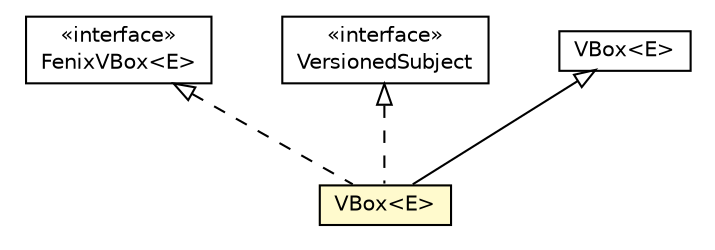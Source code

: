 #!/usr/local/bin/dot
#
# Class diagram 
# Generated by UMLGraph version 5.1 (http://www.umlgraph.org/)
#

digraph G {
	edge [fontname="Helvetica",fontsize=10,labelfontname="Helvetica",labelfontsize=10];
	node [fontname="Helvetica",fontsize=10,shape=plaintext];
	nodesep=0.25;
	ranksep=0.5;
	// dml.runtime.FenixVBox<E>
	c10367 [label=<<table title="dml.runtime.FenixVBox" border="0" cellborder="1" cellspacing="0" cellpadding="2" port="p" href="../../../../dml/runtime/FenixVBox.html">
		<tr><td><table border="0" cellspacing="0" cellpadding="1">
<tr><td align="center" balign="center"> &#171;interface&#187; </td></tr>
<tr><td align="center" balign="center"> FenixVBox&lt;E&gt; </td></tr>
		</table></td></tr>
		</table>>, fontname="Helvetica", fontcolor="black", fontsize=10.0];
	// pt.ist.fenixframework.pstm.VersionedSubject
	c10384 [label=<<table title="pt.ist.fenixframework.pstm.VersionedSubject" border="0" cellborder="1" cellspacing="0" cellpadding="2" port="p" href="./VersionedSubject.html">
		<tr><td><table border="0" cellspacing="0" cellpadding="1">
<tr><td align="center" balign="center"> &#171;interface&#187; </td></tr>
<tr><td align="center" balign="center"> VersionedSubject </td></tr>
		</table></td></tr>
		</table>>, fontname="Helvetica", fontcolor="black", fontsize=10.0];
	// pt.ist.fenixframework.pstm.VBox<E>
	c10385 [label=<<table title="pt.ist.fenixframework.pstm.VBox" border="0" cellborder="1" cellspacing="0" cellpadding="2" port="p" bgcolor="lemonChiffon" href="./VBox.html">
		<tr><td><table border="0" cellspacing="0" cellpadding="1">
<tr><td align="center" balign="center"> VBox&lt;E&gt; </td></tr>
		</table></td></tr>
		</table>>, fontname="Helvetica", fontcolor="black", fontsize=10.0];
	//pt.ist.fenixframework.pstm.VBox<E> extends jvstm.VBox<E>
	c10481:p -> c10385:p [dir=back,arrowtail=empty];
	//pt.ist.fenixframework.pstm.VBox<E> implements pt.ist.fenixframework.pstm.VersionedSubject
	c10384:p -> c10385:p [dir=back,arrowtail=empty,style=dashed];
	//pt.ist.fenixframework.pstm.VBox<E> implements dml.runtime.FenixVBox<E>
	c10367:p -> c10385:p [dir=back,arrowtail=empty,style=dashed];
	// jvstm.VBox<E>
	c10481 [label=<<table title="jvstm.VBox" border="0" cellborder="1" cellspacing="0" cellpadding="2" port="p" href="http://java.sun.com/j2se/1.4.2/docs/api/jvstm/VBox.html">
		<tr><td><table border="0" cellspacing="0" cellpadding="1">
<tr><td align="center" balign="center"> VBox&lt;E&gt; </td></tr>
		</table></td></tr>
		</table>>, fontname="Helvetica", fontcolor="black", fontsize=10.0];
}

